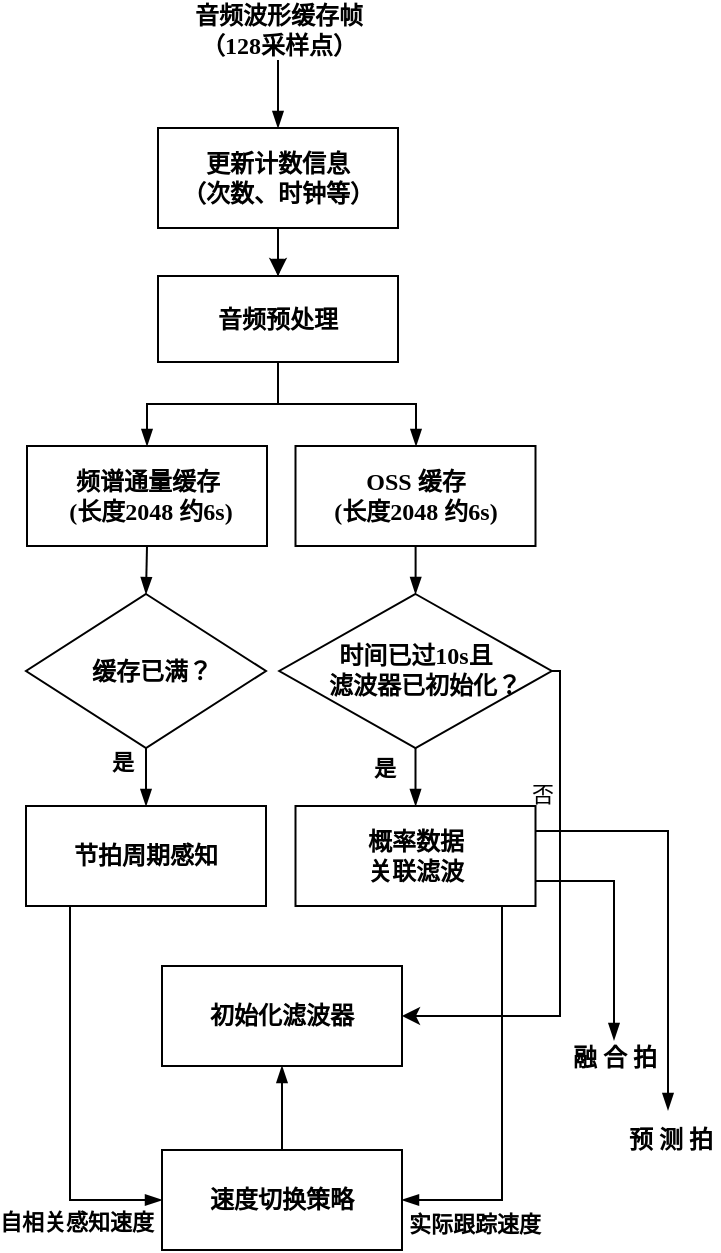 <mxfile version="18.0.6" type="device"><diagram id="0IIYxYNurYmgLdUlyLaz" name="第 1 页"><mxGraphModel dx="652" dy="863" grid="0" gridSize="10" guides="1" tooltips="1" connect="1" arrows="1" fold="1" page="0" pageScale="1" pageWidth="827" pageHeight="1169" math="0" shadow="0"><root><mxCell id="0"/><mxCell id="1" parent="0"/><mxCell id="7WanYgCGkmiiSW207mvB-40" value="" style="edgeStyle=orthogonalEdgeStyle;rounded=0;orthogonalLoop=1;jettySize=auto;html=1;fontFamily=微软雅黑;endArrow=blockThin;endFill=1;fontStyle=1" parent="1" source="7WanYgCGkmiiSW207mvB-42" edge="1"><mxGeometry relative="1" as="geometry"><mxPoint x="337.809" y="297" as="targetPoint"/></mxGeometry></mxCell><mxCell id="7WanYgCGkmiiSW207mvB-41" value="是" style="edgeLabel;html=1;align=center;verticalAlign=middle;resizable=0;points=[];fontFamily=微软雅黑;fontStyle=1" parent="7WanYgCGkmiiSW207mvB-40" vertex="1" connectable="0"><mxGeometry relative="1" as="geometry"><mxPoint x="-16" y="-5" as="offset"/></mxGeometry></mxCell><mxCell id="pAEthiLgdE_42-5xrnJy-1" style="edgeStyle=orthogonalEdgeStyle;rounded=0;orthogonalLoop=1;jettySize=auto;html=1;exitX=1;exitY=0.5;exitDx=0;exitDy=0;entryX=1;entryY=0.5;entryDx=0;entryDy=0;" edge="1" parent="1" source="7WanYgCGkmiiSW207mvB-42" target="7WanYgCGkmiiSW207mvB-44"><mxGeometry relative="1" as="geometry"><Array as="points"><mxPoint x="410" y="230"/><mxPoint x="410" y="402"/></Array></mxGeometry></mxCell><mxCell id="pAEthiLgdE_42-5xrnJy-2" value="否" style="edgeLabel;html=1;align=center;verticalAlign=middle;resizable=0;points=[];" vertex="1" connectable="0" parent="pAEthiLgdE_42-5xrnJy-1"><mxGeometry x="-0.843" y="-2" relative="1" as="geometry"><mxPoint x="-7" y="45" as="offset"/></mxGeometry></mxCell><mxCell id="7WanYgCGkmiiSW207mvB-42" value="&lt;font&gt;时间已过&lt;/font&gt;10s&lt;font&gt;且&lt;br&gt;&amp;nbsp; &amp;nbsp;滤波器已初始化&lt;/font&gt;？&lt;br&gt;" style="rhombus;whiteSpace=wrap;html=1;fontFamily=微软雅黑;fillColor=default;spacingBottom=2;fontStyle=1" parent="1" vertex="1"><mxGeometry x="269.63" y="191" width="136.25" height="77" as="geometry"/></mxCell><mxCell id="7WanYgCGkmiiSW207mvB-44" value="初始化滤波器" style="rounded=0;whiteSpace=wrap;html=1;fontFamily=微软雅黑;fillColor=default;fontStyle=1" parent="1" vertex="1"><mxGeometry x="211" y="377" width="120" height="50" as="geometry"/></mxCell><mxCell id="7WanYgCGkmiiSW207mvB-57" value="融 合 拍" style="text;html=1;align=center;verticalAlign=middle;resizable=0;points=[];autosize=1;strokeColor=none;fillColor=none;fontFamily=微软雅黑;fontStyle=1" parent="1" vertex="1"><mxGeometry x="410" y="414" width="54" height="18" as="geometry"/></mxCell><mxCell id="7WanYgCGkmiiSW207mvB-61" value="&amp;nbsp;预 测 拍" style="rounded=0;whiteSpace=wrap;html=1;fontFamily=微软雅黑;fillColor=none;strokeColor=none;fontStyle=1" parent="1" vertex="1"><mxGeometry x="439" y="449" width="50" height="30" as="geometry"/></mxCell><mxCell id="7WanYgCGkmiiSW207mvB-73" style="edgeStyle=orthogonalEdgeStyle;rounded=0;jumpSize=6;orthogonalLoop=1;jettySize=auto;html=1;exitX=0.5;exitY=1;exitDx=0;exitDy=0;entryX=0.5;entryY=0;entryDx=0;entryDy=0;fontFamily=微软雅黑;endArrow=blockThin;endFill=1;strokeWidth=1;fontStyle=1" parent="1" source="7WanYgCGkmiiSW207mvB-75" target="NEydb0Hn4qaaK7IUMUH8-9" edge="1"><mxGeometry relative="1" as="geometry"><mxPoint x="203" y="215" as="targetPoint"/></mxGeometry></mxCell><mxCell id="7WanYgCGkmiiSW207mvB-74" value="&lt;font&gt;是&lt;/font&gt;" style="edgeLabel;html=1;align=center;verticalAlign=middle;resizable=0;points=[];fontFamily=微软雅黑;fontStyle=1" parent="7WanYgCGkmiiSW207mvB-73" vertex="1" connectable="0"><mxGeometry x="-0.519" y="1" relative="1" as="geometry"><mxPoint x="-13" as="offset"/></mxGeometry></mxCell><mxCell id="7WanYgCGkmiiSW207mvB-75" value="&lt;font&gt;&amp;nbsp; 缓存已满&lt;/font&gt;？" style="rhombus;whiteSpace=wrap;html=1;fontFamily=微软雅黑;fillColor=default;flipV=0;flipH=0;fontStyle=1" parent="1" vertex="1"><mxGeometry x="143" y="191" width="120" height="77" as="geometry"/></mxCell><mxCell id="NEydb0Hn4qaaK7IUMUH8-25" style="edgeStyle=orthogonalEdgeStyle;rounded=0;orthogonalLoop=1;jettySize=auto;html=1;entryX=0.5;entryY=0;entryDx=0;entryDy=0;fontFamily=微软雅黑;endArrow=blockThin;endFill=1;fontStyle=1" parent="1" source="7WanYgCGkmiiSW207mvB-79" target="7WanYgCGkmiiSW207mvB-92" edge="1"><mxGeometry relative="1" as="geometry"/></mxCell><mxCell id="pAEthiLgdE_42-5xrnJy-3" value="" style="edgeStyle=orthogonalEdgeStyle;rounded=0;orthogonalLoop=1;jettySize=auto;html=1;" edge="1" parent="1" source="7WanYgCGkmiiSW207mvB-79" target="7WanYgCGkmiiSW207mvB-92"><mxGeometry relative="1" as="geometry"/></mxCell><mxCell id="7WanYgCGkmiiSW207mvB-79" value="&lt;font&gt;更新计数信息&lt;br&gt;（次数、时钟等）&lt;/font&gt;" style="rounded=0;whiteSpace=wrap;html=1;flipH=1;flipV=1;fontFamily=微软雅黑;fontStyle=1" parent="1" vertex="1"><mxGeometry x="209" y="-42" width="120" height="50" as="geometry"/></mxCell><mxCell id="NEydb0Hn4qaaK7IUMUH8-24" style="edgeStyle=orthogonalEdgeStyle;rounded=0;orthogonalLoop=1;jettySize=auto;html=1;entryX=0.5;entryY=0;entryDx=0;entryDy=0;fontFamily=微软雅黑;endArrow=blockThin;endFill=1;fontStyle=1" parent="1" source="7WanYgCGkmiiSW207mvB-83" target="7WanYgCGkmiiSW207mvB-79" edge="1"><mxGeometry relative="1" as="geometry"/></mxCell><mxCell id="7WanYgCGkmiiSW207mvB-83" value="&lt;font&gt;音频波形缓存帧&lt;br&gt;（&lt;/font&gt;&lt;font&gt;128&lt;/font&gt;&lt;font&gt;采样点）&lt;/font&gt;" style="rounded=0;whiteSpace=wrap;html=1;strokeColor=none;fillColor=none;fontFamily=微软雅黑;fontStyle=1" parent="1" vertex="1"><mxGeometry x="219.5" y="-106" width="99" height="30" as="geometry"/></mxCell><mxCell id="NEydb0Hn4qaaK7IUMUH8-3" style="edgeStyle=orthogonalEdgeStyle;rounded=0;orthogonalLoop=1;jettySize=auto;html=1;exitX=1;exitY=0.5;exitDx=0;exitDy=0;fontFamily=微软雅黑;endArrow=blockThin;endFill=1;fontStyle=1" parent="1" source="7WanYgCGkmiiSW207mvB-92" target="NEydb0Hn4qaaK7IUMUH8-2" edge="1"><mxGeometry relative="1" as="geometry"><Array as="points"><mxPoint x="329" y="41"/><mxPoint x="269" y="41"/><mxPoint x="269" y="96"/><mxPoint x="338" y="96"/></Array></mxGeometry></mxCell><mxCell id="NEydb0Hn4qaaK7IUMUH8-22" style="edgeStyle=orthogonalEdgeStyle;rounded=0;orthogonalLoop=1;jettySize=auto;html=1;fontFamily=微软雅黑;endArrow=blockThin;endFill=1;fontStyle=1" parent="1" source="7WanYgCGkmiiSW207mvB-92" target="NEydb0Hn4qaaK7IUMUH8-1" edge="1"><mxGeometry relative="1" as="geometry"/></mxCell><mxCell id="7WanYgCGkmiiSW207mvB-92" value="音频预处理" style="rounded=0;whiteSpace=wrap;html=1;fontFamily=微软雅黑;fontStyle=1" parent="1" vertex="1"><mxGeometry x="209" y="32" width="120" height="43" as="geometry"/></mxCell><mxCell id="NEydb0Hn4qaaK7IUMUH8-5" style="edgeStyle=orthogonalEdgeStyle;rounded=0;orthogonalLoop=1;jettySize=auto;html=1;exitX=0.5;exitY=1;exitDx=0;exitDy=0;entryX=0.5;entryY=0;entryDx=0;entryDy=0;fontFamily=微软雅黑;endArrow=blockThin;endFill=1;fontStyle=1" parent="1" source="NEydb0Hn4qaaK7IUMUH8-1" target="7WanYgCGkmiiSW207mvB-75" edge="1"><mxGeometry relative="1" as="geometry"/></mxCell><mxCell id="NEydb0Hn4qaaK7IUMUH8-1" value="频谱通量缓存&lt;br&gt;&amp;nbsp;&lt;font&gt;(&lt;/font&gt;长度&lt;font&gt;2048&amp;nbsp;&lt;/font&gt;约&lt;font&gt;6s)&lt;/font&gt;" style="rounded=0;whiteSpace=wrap;html=1;fontFamily=微软雅黑;flipH=0;flipV=0;fontStyle=1" parent="1" vertex="1"><mxGeometry x="143.5" y="117" width="120" height="50" as="geometry"/></mxCell><mxCell id="NEydb0Hn4qaaK7IUMUH8-30" value="" style="edgeStyle=orthogonalEdgeStyle;rounded=0;orthogonalLoop=1;jettySize=auto;html=1;fontFamily=微软雅黑;endArrow=blockThin;endFill=1;fontStyle=1" parent="1" source="NEydb0Hn4qaaK7IUMUH8-2" target="7WanYgCGkmiiSW207mvB-42" edge="1"><mxGeometry relative="1" as="geometry"/></mxCell><mxCell id="NEydb0Hn4qaaK7IUMUH8-2" value="&lt;span style=&quot;color: rgb(0, 0, 0); font-size: 12px; font-style: normal; font-variant-ligatures: normal; font-variant-caps: normal; letter-spacing: normal; orphans: 2; text-align: center; text-indent: 0px; text-transform: none; widows: 2; word-spacing: 0px; -webkit-text-stroke-width: 0px; background-color: rgb(255, 255, 255); text-decoration-thickness: initial; text-decoration-style: initial; text-decoration-color: initial; float: none; display: inline !important;&quot;&gt;&lt;font&gt;OSS&lt;/font&gt; 缓存&lt;br&gt;&lt;font style=&quot;&quot;&gt;(&lt;/font&gt;&lt;font style=&quot;&quot;&gt;长度&lt;/font&gt;&lt;font style=&quot;&quot;&gt;2048&lt;/font&gt;&lt;font style=&quot;&quot;&gt;&amp;nbsp;&lt;/font&gt;约&lt;font style=&quot;&quot;&gt;6s&lt;/font&gt;&lt;font style=&quot;&quot;&gt;)&lt;/font&gt;&lt;br&gt;&lt;/span&gt;" style="rounded=0;whiteSpace=wrap;html=1;fontFamily=微软雅黑;fontStyle=1" parent="1" vertex="1"><mxGeometry x="277.75" y="117" width="120" height="50" as="geometry"/></mxCell><mxCell id="NEydb0Hn4qaaK7IUMUH8-16" style="edgeStyle=orthogonalEdgeStyle;rounded=0;orthogonalLoop=1;jettySize=auto;html=1;exitX=0.5;exitY=1;exitDx=0;exitDy=0;entryX=0;entryY=0.5;entryDx=0;entryDy=0;fontFamily=微软雅黑;endArrow=blockThin;endFill=1;fontStyle=1" parent="1" source="NEydb0Hn4qaaK7IUMUH8-9" target="NEydb0Hn4qaaK7IUMUH8-15" edge="1"><mxGeometry relative="1" as="geometry"><Array as="points"><mxPoint x="165" y="347"/><mxPoint x="165" y="494"/></Array></mxGeometry></mxCell><mxCell id="NEydb0Hn4qaaK7IUMUH8-27" value="自相关感知速度" style="edgeLabel;html=1;align=center;verticalAlign=middle;resizable=0;points=[];fontFamily=微软雅黑;fontStyle=1" parent="NEydb0Hn4qaaK7IUMUH8-16" vertex="1" connectable="0"><mxGeometry x="0.085" y="1" relative="1" as="geometry"><mxPoint x="2" y="70" as="offset"/></mxGeometry></mxCell><mxCell id="NEydb0Hn4qaaK7IUMUH8-9" value="节拍周期感知" style="rounded=0;whiteSpace=wrap;html=1;fontFamily=微软雅黑;flipH=0;flipV=0;fontStyle=1" parent="1" vertex="1"><mxGeometry x="143" y="297" width="120" height="50" as="geometry"/></mxCell><mxCell id="NEydb0Hn4qaaK7IUMUH8-12" style="edgeStyle=orthogonalEdgeStyle;rounded=0;orthogonalLoop=1;jettySize=auto;html=1;exitX=1;exitY=0.75;exitDx=0;exitDy=0;fontFamily=微软雅黑;endArrow=blockThin;endFill=1;fontStyle=1" parent="1" source="NEydb0Hn4qaaK7IUMUH8-11" target="7WanYgCGkmiiSW207mvB-57" edge="1"><mxGeometry relative="1" as="geometry"/></mxCell><mxCell id="NEydb0Hn4qaaK7IUMUH8-13" style="edgeStyle=orthogonalEdgeStyle;rounded=0;orthogonalLoop=1;jettySize=auto;html=1;exitX=1;exitY=0.25;exitDx=0;exitDy=0;entryX=0.5;entryY=0;entryDx=0;entryDy=0;fontFamily=微软雅黑;endArrow=blockThin;endFill=1;fontStyle=1" parent="1" source="NEydb0Hn4qaaK7IUMUH8-11" target="7WanYgCGkmiiSW207mvB-61" edge="1"><mxGeometry relative="1" as="geometry"/></mxCell><mxCell id="NEydb0Hn4qaaK7IUMUH8-21" style="edgeStyle=orthogonalEdgeStyle;rounded=0;orthogonalLoop=1;jettySize=auto;html=1;entryX=1;entryY=0.5;entryDx=0;entryDy=0;fontFamily=微软雅黑;endArrow=blockThin;endFill=1;fontStyle=1" parent="1" source="NEydb0Hn4qaaK7IUMUH8-11" target="NEydb0Hn4qaaK7IUMUH8-15" edge="1"><mxGeometry relative="1" as="geometry"><Array as="points"><mxPoint x="381" y="494"/></Array></mxGeometry></mxCell><mxCell id="NEydb0Hn4qaaK7IUMUH8-28" value="实际跟踪速度" style="edgeLabel;html=1;align=center;verticalAlign=middle;resizable=0;points=[];fontFamily=微软雅黑;fontStyle=1" parent="NEydb0Hn4qaaK7IUMUH8-21" vertex="1" connectable="0"><mxGeometry x="0.052" relative="1" as="geometry"><mxPoint x="-14" y="55" as="offset"/></mxGeometry></mxCell><mxCell id="NEydb0Hn4qaaK7IUMUH8-11" value="概率数据&lt;br&gt;关联滤波" style="rounded=0;whiteSpace=wrap;html=1;fontFamily=微软雅黑;fillColor=default;fontStyle=1" parent="1" vertex="1"><mxGeometry x="277.75" y="297" width="120" height="50" as="geometry"/></mxCell><mxCell id="NEydb0Hn4qaaK7IUMUH8-19" value="" style="edgeStyle=orthogonalEdgeStyle;rounded=0;orthogonalLoop=1;jettySize=auto;html=1;fontFamily=微软雅黑;endArrow=blockThin;endFill=1;fontStyle=1" parent="1" source="NEydb0Hn4qaaK7IUMUH8-15" target="7WanYgCGkmiiSW207mvB-44" edge="1"><mxGeometry relative="1" as="geometry"/></mxCell><mxCell id="NEydb0Hn4qaaK7IUMUH8-15" value="速度切换策略" style="rounded=0;whiteSpace=wrap;html=1;fontFamily=微软雅黑;flipH=1;flipV=1;fontStyle=1" parent="1" vertex="1"><mxGeometry x="211" y="469" width="120" height="50" as="geometry"/></mxCell></root></mxGraphModel></diagram></mxfile>